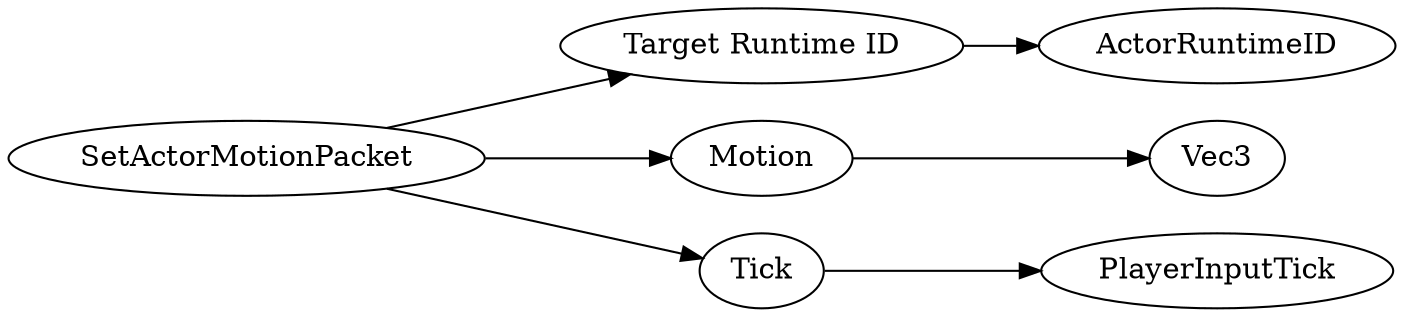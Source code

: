 digraph "SetActorMotionPacket" {
rankdir = LR
0
0 -> 1
1 -> 2
0 -> 3
3 -> 4
0 -> 5
5 -> 6

0 [label="SetActorMotionPacket",comment="name: \"SetActorMotionPacket\", typeName: \"\", id: 0, branchId: 40, recurseId: -1, attributes: 0, notes: \"\""];
1 [label="Target Runtime ID",comment="name: \"Target Runtime ID\", typeName: \"ActorRuntimeID\", id: 1, branchId: 0, recurseId: -1, attributes: 256, notes: \"\""];
2 [label="ActorRuntimeID",comment="name: \"ActorRuntimeID\", typeName: \"\", id: 2, branchId: 0, recurseId: -1, attributes: 512, notes: \"\""];
3 [label="Motion",comment="name: \"Motion\", typeName: \"Vec3\", id: 3, branchId: 0, recurseId: -1, attributes: 256, notes: \"\""];
4 [label="Vec3",comment="name: \"Vec3\", typeName: \"\", id: 4, branchId: 0, recurseId: -1, attributes: 512, notes: \"\""];
5 [label="Tick",comment="name: \"Tick\", typeName: \"PlayerInputTick\", id: 5, branchId: 0, recurseId: -1, attributes: 256, notes: \"If this packet is referring to the player or a client predicted vehicle they are in control of, this should be the most recently processed PlayerInputTick from their PlayerAuthInputPacket. Otherwise zero.\""];
6 [label="PlayerInputTick",comment="name: \"PlayerInputTick\", typeName: \"\", id: 6, branchId: 0, recurseId: -1, attributes: 512, notes: \"\""];
{ rank = max;2;4;6}

}
